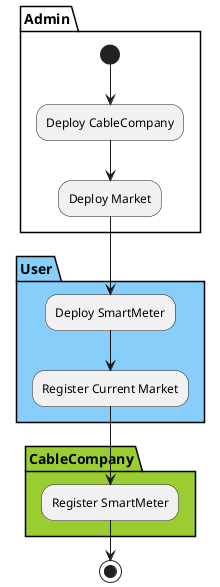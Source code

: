 @startuml SystemSetup

partition Admin {
  (*) --> "Deploy CableCompany"
  "Deploy CableCompany" --> "Deploy Market"
}

partition User #LightSkyBlue {
  "Deploy Market" --> "Deploy SmartMeter"
  "Deploy SmartMeter" --> "Register Current Market"
}

partition CableCompany #YellowGreen {
  "Register Current Market" --> "Register SmartMeter"
}
  "Register SmartMeter" --> (*)
@enduml